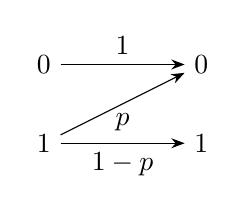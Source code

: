 \begin{tikzpicture}
\begin{scope}
    \node (0) at (0,-0) {$0$};
    \node (1) at (0,-1) {$1$};

    \node (2) at (2,0) {$0$};
    \node (3) at (2,-1) {$1$};
\end{scope}
\begin{scope}[>={Stealth},
            %   every node/.style={fill=white,circle},
            %   every edge/.style={draw=red}
              ]
    \path [->] (0) edge node[above] {$1$} (2);
    \path [->] (1) edge node[below] {$1-p$} (3);
    % \path [->] (0) edge node[above] {$p$} (3);
    \path [->] (1) edge node[below] {$p$} (2);
\end{scope}
\end{tikzpicture}
